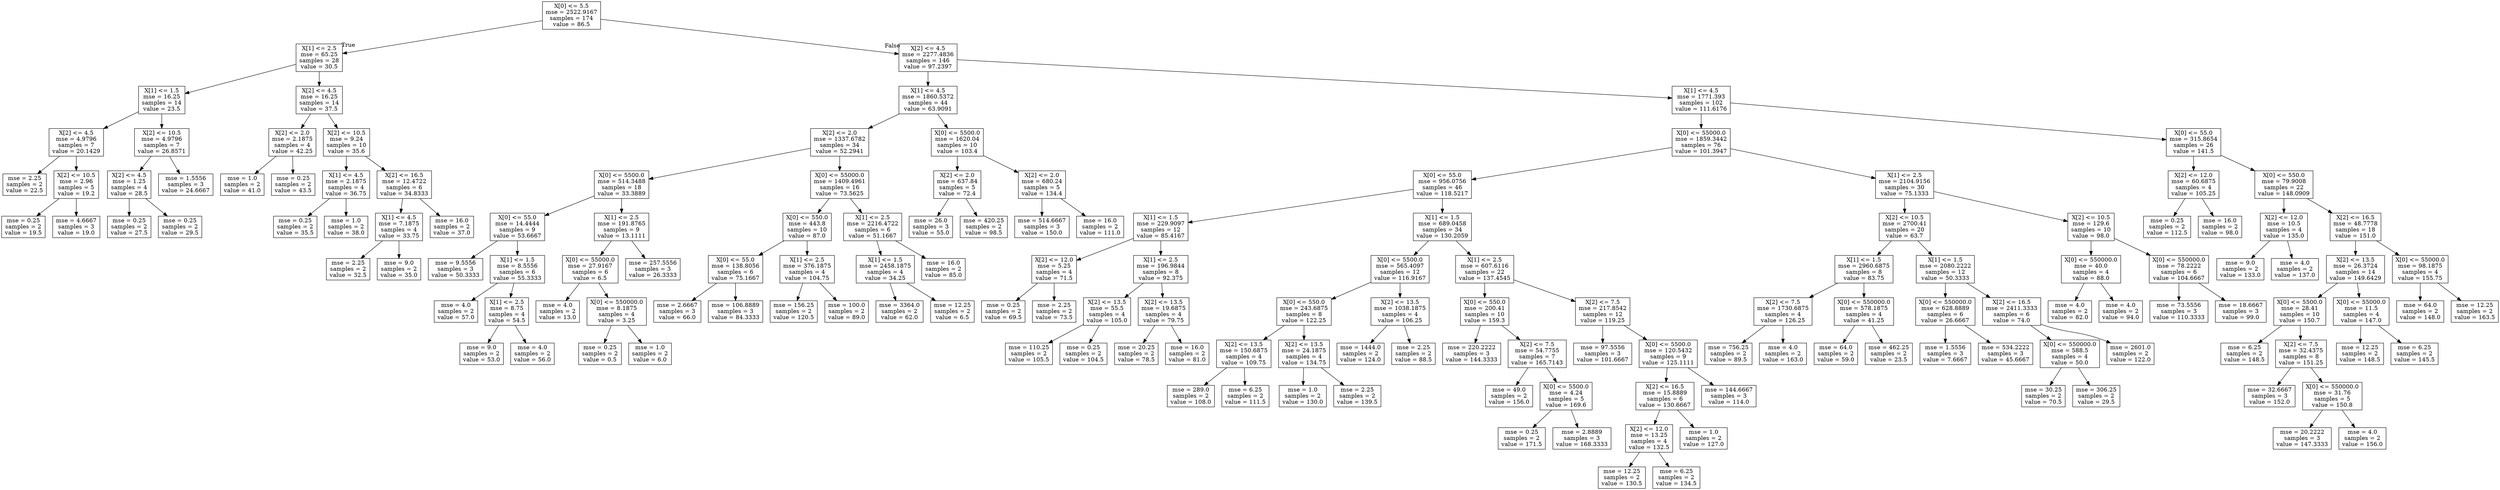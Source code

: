 digraph Tree {
node [shape=box] ;
0 [label="X[0] <= 5.5\nmse = 2522.9167\nsamples = 174\nvalue = 86.5"] ;
1 [label="X[1] <= 2.5\nmse = 65.25\nsamples = 28\nvalue = 30.5"] ;
0 -> 1 [labeldistance=2.5, labelangle=45, headlabel="True"] ;
2 [label="X[1] <= 1.5\nmse = 16.25\nsamples = 14\nvalue = 23.5"] ;
1 -> 2 ;
3 [label="X[2] <= 4.5\nmse = 4.9796\nsamples = 7\nvalue = 20.1429"] ;
2 -> 3 ;
4 [label="mse = 2.25\nsamples = 2\nvalue = 22.5"] ;
3 -> 4 ;
5 [label="X[2] <= 10.5\nmse = 2.96\nsamples = 5\nvalue = 19.2"] ;
3 -> 5 ;
6 [label="mse = 0.25\nsamples = 2\nvalue = 19.5"] ;
5 -> 6 ;
7 [label="mse = 4.6667\nsamples = 3\nvalue = 19.0"] ;
5 -> 7 ;
8 [label="X[2] <= 10.5\nmse = 4.9796\nsamples = 7\nvalue = 26.8571"] ;
2 -> 8 ;
9 [label="X[2] <= 4.5\nmse = 1.25\nsamples = 4\nvalue = 28.5"] ;
8 -> 9 ;
10 [label="mse = 0.25\nsamples = 2\nvalue = 27.5"] ;
9 -> 10 ;
11 [label="mse = 0.25\nsamples = 2\nvalue = 29.5"] ;
9 -> 11 ;
12 [label="mse = 1.5556\nsamples = 3\nvalue = 24.6667"] ;
8 -> 12 ;
13 [label="X[2] <= 4.5\nmse = 16.25\nsamples = 14\nvalue = 37.5"] ;
1 -> 13 ;
14 [label="X[2] <= 2.0\nmse = 2.1875\nsamples = 4\nvalue = 42.25"] ;
13 -> 14 ;
15 [label="mse = 1.0\nsamples = 2\nvalue = 41.0"] ;
14 -> 15 ;
16 [label="mse = 0.25\nsamples = 2\nvalue = 43.5"] ;
14 -> 16 ;
17 [label="X[2] <= 10.5\nmse = 9.24\nsamples = 10\nvalue = 35.6"] ;
13 -> 17 ;
18 [label="X[1] <= 4.5\nmse = 2.1875\nsamples = 4\nvalue = 36.75"] ;
17 -> 18 ;
19 [label="mse = 0.25\nsamples = 2\nvalue = 35.5"] ;
18 -> 19 ;
20 [label="mse = 1.0\nsamples = 2\nvalue = 38.0"] ;
18 -> 20 ;
21 [label="X[2] <= 16.5\nmse = 12.4722\nsamples = 6\nvalue = 34.8333"] ;
17 -> 21 ;
22 [label="X[1] <= 4.5\nmse = 7.1875\nsamples = 4\nvalue = 33.75"] ;
21 -> 22 ;
23 [label="mse = 2.25\nsamples = 2\nvalue = 32.5"] ;
22 -> 23 ;
24 [label="mse = 9.0\nsamples = 2\nvalue = 35.0"] ;
22 -> 24 ;
25 [label="mse = 16.0\nsamples = 2\nvalue = 37.0"] ;
21 -> 25 ;
26 [label="X[2] <= 4.5\nmse = 2277.4836\nsamples = 146\nvalue = 97.2397"] ;
0 -> 26 [labeldistance=2.5, labelangle=-45, headlabel="False"] ;
27 [label="X[1] <= 4.5\nmse = 1860.5372\nsamples = 44\nvalue = 63.9091"] ;
26 -> 27 ;
28 [label="X[2] <= 2.0\nmse = 1337.6782\nsamples = 34\nvalue = 52.2941"] ;
27 -> 28 ;
29 [label="X[0] <= 5500.0\nmse = 514.3488\nsamples = 18\nvalue = 33.3889"] ;
28 -> 29 ;
30 [label="X[0] <= 55.0\nmse = 14.4444\nsamples = 9\nvalue = 53.6667"] ;
29 -> 30 ;
31 [label="mse = 9.5556\nsamples = 3\nvalue = 50.3333"] ;
30 -> 31 ;
32 [label="X[1] <= 1.5\nmse = 8.5556\nsamples = 6\nvalue = 55.3333"] ;
30 -> 32 ;
33 [label="mse = 4.0\nsamples = 2\nvalue = 57.0"] ;
32 -> 33 ;
34 [label="X[1] <= 2.5\nmse = 8.75\nsamples = 4\nvalue = 54.5"] ;
32 -> 34 ;
35 [label="mse = 9.0\nsamples = 2\nvalue = 53.0"] ;
34 -> 35 ;
36 [label="mse = 4.0\nsamples = 2\nvalue = 56.0"] ;
34 -> 36 ;
37 [label="X[1] <= 2.5\nmse = 191.8765\nsamples = 9\nvalue = 13.1111"] ;
29 -> 37 ;
38 [label="X[0] <= 55000.0\nmse = 27.9167\nsamples = 6\nvalue = 6.5"] ;
37 -> 38 ;
39 [label="mse = 4.0\nsamples = 2\nvalue = 13.0"] ;
38 -> 39 ;
40 [label="X[0] <= 550000.0\nmse = 8.1875\nsamples = 4\nvalue = 3.25"] ;
38 -> 40 ;
41 [label="mse = 0.25\nsamples = 2\nvalue = 0.5"] ;
40 -> 41 ;
42 [label="mse = 1.0\nsamples = 2\nvalue = 6.0"] ;
40 -> 42 ;
43 [label="mse = 257.5556\nsamples = 3\nvalue = 26.3333"] ;
37 -> 43 ;
44 [label="X[0] <= 55000.0\nmse = 1409.4961\nsamples = 16\nvalue = 73.5625"] ;
28 -> 44 ;
45 [label="X[0] <= 550.0\nmse = 443.8\nsamples = 10\nvalue = 87.0"] ;
44 -> 45 ;
46 [label="X[0] <= 55.0\nmse = 138.8056\nsamples = 6\nvalue = 75.1667"] ;
45 -> 46 ;
47 [label="mse = 2.6667\nsamples = 3\nvalue = 66.0"] ;
46 -> 47 ;
48 [label="mse = 106.8889\nsamples = 3\nvalue = 84.3333"] ;
46 -> 48 ;
49 [label="X[1] <= 2.5\nmse = 376.1875\nsamples = 4\nvalue = 104.75"] ;
45 -> 49 ;
50 [label="mse = 156.25\nsamples = 2\nvalue = 120.5"] ;
49 -> 50 ;
51 [label="mse = 100.0\nsamples = 2\nvalue = 89.0"] ;
49 -> 51 ;
52 [label="X[1] <= 2.5\nmse = 2216.4722\nsamples = 6\nvalue = 51.1667"] ;
44 -> 52 ;
53 [label="X[1] <= 1.5\nmse = 2458.1875\nsamples = 4\nvalue = 34.25"] ;
52 -> 53 ;
54 [label="mse = 3364.0\nsamples = 2\nvalue = 62.0"] ;
53 -> 54 ;
55 [label="mse = 12.25\nsamples = 2\nvalue = 6.5"] ;
53 -> 55 ;
56 [label="mse = 16.0\nsamples = 2\nvalue = 85.0"] ;
52 -> 56 ;
57 [label="X[0] <= 5500.0\nmse = 1620.04\nsamples = 10\nvalue = 103.4"] ;
27 -> 57 ;
58 [label="X[2] <= 2.0\nmse = 637.84\nsamples = 5\nvalue = 72.4"] ;
57 -> 58 ;
59 [label="mse = 26.0\nsamples = 3\nvalue = 55.0"] ;
58 -> 59 ;
60 [label="mse = 420.25\nsamples = 2\nvalue = 98.5"] ;
58 -> 60 ;
61 [label="X[2] <= 2.0\nmse = 680.24\nsamples = 5\nvalue = 134.4"] ;
57 -> 61 ;
62 [label="mse = 514.6667\nsamples = 3\nvalue = 150.0"] ;
61 -> 62 ;
63 [label="mse = 16.0\nsamples = 2\nvalue = 111.0"] ;
61 -> 63 ;
64 [label="X[1] <= 4.5\nmse = 1771.393\nsamples = 102\nvalue = 111.6176"] ;
26 -> 64 ;
65 [label="X[0] <= 55000.0\nmse = 1859.3442\nsamples = 76\nvalue = 101.3947"] ;
64 -> 65 ;
66 [label="X[0] <= 55.0\nmse = 956.0756\nsamples = 46\nvalue = 118.5217"] ;
65 -> 66 ;
67 [label="X[1] <= 1.5\nmse = 229.9097\nsamples = 12\nvalue = 85.4167"] ;
66 -> 67 ;
68 [label="X[2] <= 12.0\nmse = 5.25\nsamples = 4\nvalue = 71.5"] ;
67 -> 68 ;
69 [label="mse = 0.25\nsamples = 2\nvalue = 69.5"] ;
68 -> 69 ;
70 [label="mse = 2.25\nsamples = 2\nvalue = 73.5"] ;
68 -> 70 ;
71 [label="X[1] <= 2.5\nmse = 196.9844\nsamples = 8\nvalue = 92.375"] ;
67 -> 71 ;
72 [label="X[2] <= 13.5\nmse = 55.5\nsamples = 4\nvalue = 105.0"] ;
71 -> 72 ;
73 [label="mse = 110.25\nsamples = 2\nvalue = 105.5"] ;
72 -> 73 ;
74 [label="mse = 0.25\nsamples = 2\nvalue = 104.5"] ;
72 -> 74 ;
75 [label="X[2] <= 13.5\nmse = 19.6875\nsamples = 4\nvalue = 79.75"] ;
71 -> 75 ;
76 [label="mse = 20.25\nsamples = 2\nvalue = 78.5"] ;
75 -> 76 ;
77 [label="mse = 16.0\nsamples = 2\nvalue = 81.0"] ;
75 -> 77 ;
78 [label="X[1] <= 1.5\nmse = 689.0458\nsamples = 34\nvalue = 130.2059"] ;
66 -> 78 ;
79 [label="X[0] <= 5500.0\nmse = 565.4097\nsamples = 12\nvalue = 116.9167"] ;
78 -> 79 ;
80 [label="X[0] <= 550.0\nmse = 243.6875\nsamples = 8\nvalue = 122.25"] ;
79 -> 80 ;
81 [label="X[2] <= 13.5\nmse = 150.6875\nsamples = 4\nvalue = 109.75"] ;
80 -> 81 ;
82 [label="mse = 289.0\nsamples = 2\nvalue = 108.0"] ;
81 -> 82 ;
83 [label="mse = 6.25\nsamples = 2\nvalue = 111.5"] ;
81 -> 83 ;
84 [label="X[2] <= 13.5\nmse = 24.1875\nsamples = 4\nvalue = 134.75"] ;
80 -> 84 ;
85 [label="mse = 1.0\nsamples = 2\nvalue = 130.0"] ;
84 -> 85 ;
86 [label="mse = 2.25\nsamples = 2\nvalue = 139.5"] ;
84 -> 86 ;
87 [label="X[2] <= 13.5\nmse = 1038.1875\nsamples = 4\nvalue = 106.25"] ;
79 -> 87 ;
88 [label="mse = 1444.0\nsamples = 2\nvalue = 124.0"] ;
87 -> 88 ;
89 [label="mse = 2.25\nsamples = 2\nvalue = 88.5"] ;
87 -> 89 ;
90 [label="X[1] <= 2.5\nmse = 607.6116\nsamples = 22\nvalue = 137.4545"] ;
78 -> 90 ;
91 [label="X[0] <= 550.0\nmse = 200.41\nsamples = 10\nvalue = 159.3"] ;
90 -> 91 ;
92 [label="mse = 220.2222\nsamples = 3\nvalue = 144.3333"] ;
91 -> 92 ;
93 [label="X[2] <= 7.5\nmse = 54.7755\nsamples = 7\nvalue = 165.7143"] ;
91 -> 93 ;
94 [label="mse = 49.0\nsamples = 2\nvalue = 156.0"] ;
93 -> 94 ;
95 [label="X[0] <= 5500.0\nmse = 4.24\nsamples = 5\nvalue = 169.6"] ;
93 -> 95 ;
96 [label="mse = 0.25\nsamples = 2\nvalue = 171.5"] ;
95 -> 96 ;
97 [label="mse = 2.8889\nsamples = 3\nvalue = 168.3333"] ;
95 -> 97 ;
98 [label="X[2] <= 7.5\nmse = 217.8542\nsamples = 12\nvalue = 119.25"] ;
90 -> 98 ;
99 [label="mse = 97.5556\nsamples = 3\nvalue = 101.6667"] ;
98 -> 99 ;
100 [label="X[0] <= 5500.0\nmse = 120.5432\nsamples = 9\nvalue = 125.1111"] ;
98 -> 100 ;
101 [label="X[2] <= 16.5\nmse = 15.8889\nsamples = 6\nvalue = 130.6667"] ;
100 -> 101 ;
102 [label="X[2] <= 12.0\nmse = 13.25\nsamples = 4\nvalue = 132.5"] ;
101 -> 102 ;
103 [label="mse = 12.25\nsamples = 2\nvalue = 130.5"] ;
102 -> 103 ;
104 [label="mse = 6.25\nsamples = 2\nvalue = 134.5"] ;
102 -> 104 ;
105 [label="mse = 1.0\nsamples = 2\nvalue = 127.0"] ;
101 -> 105 ;
106 [label="mse = 144.6667\nsamples = 3\nvalue = 114.0"] ;
100 -> 106 ;
107 [label="X[1] <= 2.5\nmse = 2104.9156\nsamples = 30\nvalue = 75.1333"] ;
65 -> 107 ;
108 [label="X[2] <= 10.5\nmse = 2700.41\nsamples = 20\nvalue = 63.7"] ;
107 -> 108 ;
109 [label="X[1] <= 1.5\nmse = 2960.6875\nsamples = 8\nvalue = 83.75"] ;
108 -> 109 ;
110 [label="X[2] <= 7.5\nmse = 1730.6875\nsamples = 4\nvalue = 126.25"] ;
109 -> 110 ;
111 [label="mse = 756.25\nsamples = 2\nvalue = 89.5"] ;
110 -> 111 ;
112 [label="mse = 4.0\nsamples = 2\nvalue = 163.0"] ;
110 -> 112 ;
113 [label="X[0] <= 550000.0\nmse = 578.1875\nsamples = 4\nvalue = 41.25"] ;
109 -> 113 ;
114 [label="mse = 64.0\nsamples = 2\nvalue = 59.0"] ;
113 -> 114 ;
115 [label="mse = 462.25\nsamples = 2\nvalue = 23.5"] ;
113 -> 115 ;
116 [label="X[1] <= 1.5\nmse = 2080.2222\nsamples = 12\nvalue = 50.3333"] ;
108 -> 116 ;
117 [label="X[0] <= 550000.0\nmse = 628.8889\nsamples = 6\nvalue = 26.6667"] ;
116 -> 117 ;
118 [label="mse = 1.5556\nsamples = 3\nvalue = 7.6667"] ;
117 -> 118 ;
119 [label="mse = 534.2222\nsamples = 3\nvalue = 45.6667"] ;
117 -> 119 ;
120 [label="X[2] <= 16.5\nmse = 2411.3333\nsamples = 6\nvalue = 74.0"] ;
116 -> 120 ;
121 [label="X[0] <= 550000.0\nmse = 588.5\nsamples = 4\nvalue = 50.0"] ;
120 -> 121 ;
122 [label="mse = 30.25\nsamples = 2\nvalue = 70.5"] ;
121 -> 122 ;
123 [label="mse = 306.25\nsamples = 2\nvalue = 29.5"] ;
121 -> 123 ;
124 [label="mse = 2601.0\nsamples = 2\nvalue = 122.0"] ;
120 -> 124 ;
125 [label="X[2] <= 10.5\nmse = 129.6\nsamples = 10\nvalue = 98.0"] ;
107 -> 125 ;
126 [label="X[0] <= 550000.0\nmse = 40.0\nsamples = 4\nvalue = 88.0"] ;
125 -> 126 ;
127 [label="mse = 4.0\nsamples = 2\nvalue = 82.0"] ;
126 -> 127 ;
128 [label="mse = 4.0\nsamples = 2\nvalue = 94.0"] ;
126 -> 128 ;
129 [label="X[0] <= 550000.0\nmse = 78.2222\nsamples = 6\nvalue = 104.6667"] ;
125 -> 129 ;
130 [label="mse = 73.5556\nsamples = 3\nvalue = 110.3333"] ;
129 -> 130 ;
131 [label="mse = 18.6667\nsamples = 3\nvalue = 99.0"] ;
129 -> 131 ;
132 [label="X[0] <= 55.0\nmse = 315.8654\nsamples = 26\nvalue = 141.5"] ;
64 -> 132 ;
133 [label="X[2] <= 12.0\nmse = 60.6875\nsamples = 4\nvalue = 105.25"] ;
132 -> 133 ;
134 [label="mse = 0.25\nsamples = 2\nvalue = 112.5"] ;
133 -> 134 ;
135 [label="mse = 16.0\nsamples = 2\nvalue = 98.0"] ;
133 -> 135 ;
136 [label="X[0] <= 550.0\nmse = 79.9008\nsamples = 22\nvalue = 148.0909"] ;
132 -> 136 ;
137 [label="X[2] <= 12.0\nmse = 10.5\nsamples = 4\nvalue = 135.0"] ;
136 -> 137 ;
138 [label="mse = 9.0\nsamples = 2\nvalue = 133.0"] ;
137 -> 138 ;
139 [label="mse = 4.0\nsamples = 2\nvalue = 137.0"] ;
137 -> 139 ;
140 [label="X[2] <= 16.5\nmse = 48.7778\nsamples = 18\nvalue = 151.0"] ;
136 -> 140 ;
141 [label="X[2] <= 13.5\nmse = 26.3724\nsamples = 14\nvalue = 149.6429"] ;
140 -> 141 ;
142 [label="X[0] <= 5500.0\nmse = 28.41\nsamples = 10\nvalue = 150.7"] ;
141 -> 142 ;
143 [label="mse = 6.25\nsamples = 2\nvalue = 148.5"] ;
142 -> 143 ;
144 [label="X[2] <= 7.5\nmse = 32.4375\nsamples = 8\nvalue = 151.25"] ;
142 -> 144 ;
145 [label="mse = 32.6667\nsamples = 3\nvalue = 152.0"] ;
144 -> 145 ;
146 [label="X[0] <= 550000.0\nmse = 31.76\nsamples = 5\nvalue = 150.8"] ;
144 -> 146 ;
147 [label="mse = 20.2222\nsamples = 3\nvalue = 147.3333"] ;
146 -> 147 ;
148 [label="mse = 4.0\nsamples = 2\nvalue = 156.0"] ;
146 -> 148 ;
149 [label="X[0] <= 55000.0\nmse = 11.5\nsamples = 4\nvalue = 147.0"] ;
141 -> 149 ;
150 [label="mse = 12.25\nsamples = 2\nvalue = 148.5"] ;
149 -> 150 ;
151 [label="mse = 6.25\nsamples = 2\nvalue = 145.5"] ;
149 -> 151 ;
152 [label="X[0] <= 55000.0\nmse = 98.1875\nsamples = 4\nvalue = 155.75"] ;
140 -> 152 ;
153 [label="mse = 64.0\nsamples = 2\nvalue = 148.0"] ;
152 -> 153 ;
154 [label="mse = 12.25\nsamples = 2\nvalue = 163.5"] ;
152 -> 154 ;
}